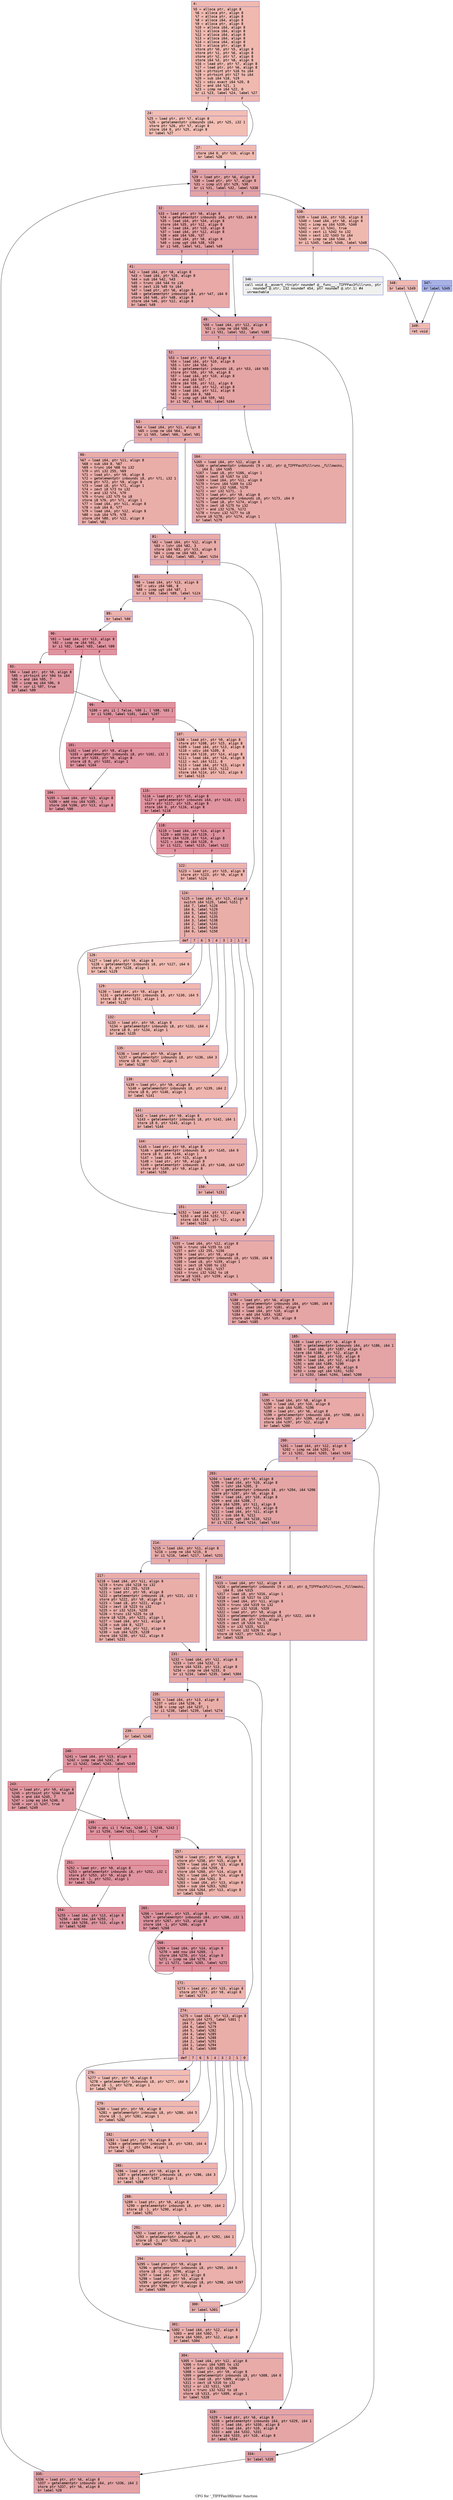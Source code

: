 digraph "CFG for '_TIFFFax3fillruns' function" {
	label="CFG for '_TIFFFax3fillruns' function";

	Node0x6000005e2350 [shape=record,color="#3d50c3ff", style=filled, fillcolor="#de614d70" fontname="Courier",label="{4:\l|  %5 = alloca ptr, align 8\l  %6 = alloca ptr, align 8\l  %7 = alloca ptr, align 8\l  %8 = alloca i64, align 8\l  %9 = alloca ptr, align 8\l  %10 = alloca i64, align 8\l  %11 = alloca i64, align 8\l  %12 = alloca i64, align 8\l  %13 = alloca i64, align 8\l  %14 = alloca i64, align 8\l  %15 = alloca ptr, align 8\l  store ptr %0, ptr %5, align 8\l  store ptr %1, ptr %6, align 8\l  store ptr %2, ptr %7, align 8\l  store i64 %3, ptr %8, align 8\l  %16 = load ptr, ptr %7, align 8\l  %17 = load ptr, ptr %6, align 8\l  %18 = ptrtoint ptr %16 to i64\l  %19 = ptrtoint ptr %17 to i64\l  %20 = sub i64 %18, %19\l  %21 = sdiv exact i64 %20, 8\l  %22 = and i64 %21, 1\l  %23 = icmp ne i64 %22, 0\l  br i1 %23, label %24, label %27\l|{<s0>T|<s1>F}}"];
	Node0x6000005e2350:s0 -> Node0x6000005e23a0[tooltip="4 -> 24\nProbability 50.00%" ];
	Node0x6000005e2350:s1 -> Node0x6000005e23f0[tooltip="4 -> 27\nProbability 50.00%" ];
	Node0x6000005e23a0 [shape=record,color="#3d50c3ff", style=filled, fillcolor="#e36c5570" fontname="Courier",label="{24:\l|  %25 = load ptr, ptr %7, align 8\l  %26 = getelementptr inbounds i64, ptr %25, i32 1\l  store ptr %26, ptr %7, align 8\l  store i64 0, ptr %25, align 8\l  br label %27\l}"];
	Node0x6000005e23a0 -> Node0x6000005e23f0[tooltip="24 -> 27\nProbability 100.00%" ];
	Node0x6000005e23f0 [shape=record,color="#3d50c3ff", style=filled, fillcolor="#de614d70" fontname="Courier",label="{27:\l|  store i64 0, ptr %10, align 8\l  br label %28\l}"];
	Node0x6000005e23f0 -> Node0x6000005e2440[tooltip="27 -> 28\nProbability 100.00%" ];
	Node0x6000005e2440 [shape=record,color="#3d50c3ff", style=filled, fillcolor="#c32e3170" fontname="Courier",label="{28:\l|  %29 = load ptr, ptr %6, align 8\l  %30 = load ptr, ptr %7, align 8\l  %31 = icmp ult ptr %29, %30\l  br i1 %31, label %32, label %338\l|{<s0>T|<s1>F}}"];
	Node0x6000005e2440:s0 -> Node0x6000005e2490[tooltip="28 -> 32\nProbability 96.88%" ];
	Node0x6000005e2440:s1 -> Node0x6000005e3890[tooltip="28 -> 338\nProbability 3.12%" ];
	Node0x6000005e2490 [shape=record,color="#3d50c3ff", style=filled, fillcolor="#c32e3170" fontname="Courier",label="{32:\l|  %33 = load ptr, ptr %6, align 8\l  %34 = getelementptr inbounds i64, ptr %33, i64 0\l  %35 = load i64, ptr %34, align 8\l  store i64 %35, ptr %12, align 8\l  %36 = load i64, ptr %10, align 8\l  %37 = load i64, ptr %12, align 8\l  %38 = add i64 %36, %37\l  %39 = load i64, ptr %8, align 8\l  %40 = icmp ugt i64 %38, %39\l  br i1 %40, label %41, label %49\l|{<s0>T|<s1>F}}"];
	Node0x6000005e2490:s0 -> Node0x6000005e24e0[tooltip="32 -> 41\nProbability 50.00%" ];
	Node0x6000005e2490:s1 -> Node0x6000005e2530[tooltip="32 -> 49\nProbability 50.00%" ];
	Node0x6000005e24e0 [shape=record,color="#3d50c3ff", style=filled, fillcolor="#ca3b3770" fontname="Courier",label="{41:\l|  %42 = load i64, ptr %8, align 8\l  %43 = load i64, ptr %10, align 8\l  %44 = sub i64 %42, %43\l  %45 = trunc i64 %44 to i16\l  %46 = zext i16 %45 to i64\l  %47 = load ptr, ptr %6, align 8\l  %48 = getelementptr inbounds i64, ptr %47, i64 0\l  store i64 %46, ptr %48, align 8\l  store i64 %46, ptr %12, align 8\l  br label %49\l}"];
	Node0x6000005e24e0 -> Node0x6000005e2530[tooltip="41 -> 49\nProbability 100.00%" ];
	Node0x6000005e2530 [shape=record,color="#3d50c3ff", style=filled, fillcolor="#c32e3170" fontname="Courier",label="{49:\l|  %50 = load i64, ptr %12, align 8\l  %51 = icmp ne i64 %50, 0\l  br i1 %51, label %52, label %185\l|{<s0>T|<s1>F}}"];
	Node0x6000005e2530:s0 -> Node0x6000005e2580[tooltip="49 -> 52\nProbability 62.50%" ];
	Node0x6000005e2530:s1 -> Node0x6000005e2e40[tooltip="49 -> 185\nProbability 37.50%" ];
	Node0x6000005e2580 [shape=record,color="#3d50c3ff", style=filled, fillcolor="#c5333470" fontname="Courier",label="{52:\l|  %53 = load ptr, ptr %5, align 8\l  %54 = load i64, ptr %10, align 8\l  %55 = lshr i64 %54, 3\l  %56 = getelementptr inbounds i8, ptr %53, i64 %55\l  store ptr %56, ptr %9, align 8\l  %57 = load i64, ptr %10, align 8\l  %58 = and i64 %57, 7\l  store i64 %58, ptr %11, align 8\l  %59 = load i64, ptr %12, align 8\l  %60 = load i64, ptr %11, align 8\l  %61 = sub i64 8, %60\l  %62 = icmp ugt i64 %59, %61\l  br i1 %62, label %63, label %164\l|{<s0>T|<s1>F}}"];
	Node0x6000005e2580:s0 -> Node0x6000005e25d0[tooltip="52 -> 63\nProbability 50.00%" ];
	Node0x6000005e2580:s1 -> Node0x6000005e2da0[tooltip="52 -> 164\nProbability 50.00%" ];
	Node0x6000005e25d0 [shape=record,color="#3d50c3ff", style=filled, fillcolor="#cc403a70" fontname="Courier",label="{63:\l|  %64 = load i64, ptr %11, align 8\l  %65 = icmp ne i64 %64, 0\l  br i1 %65, label %66, label %81\l|{<s0>T|<s1>F}}"];
	Node0x6000005e25d0:s0 -> Node0x6000005e2620[tooltip="63 -> 66\nProbability 62.50%" ];
	Node0x6000005e25d0:s1 -> Node0x6000005e2670[tooltip="63 -> 81\nProbability 37.50%" ];
	Node0x6000005e2620 [shape=record,color="#3d50c3ff", style=filled, fillcolor="#d0473d70" fontname="Courier",label="{66:\l|  %67 = load i64, ptr %11, align 8\l  %68 = sub i64 8, %67\l  %69 = trunc i64 %68 to i32\l  %70 = shl i32 255, %69\l  %71 = load ptr, ptr %9, align 8\l  %72 = getelementptr inbounds i8, ptr %71, i32 1\l  store ptr %72, ptr %9, align 8\l  %73 = load i8, ptr %71, align 1\l  %74 = zext i8 %73 to i32\l  %75 = and i32 %74, %70\l  %76 = trunc i32 %75 to i8\l  store i8 %76, ptr %71, align 1\l  %77 = load i64, ptr %11, align 8\l  %78 = sub i64 8, %77\l  %79 = load i64, ptr %12, align 8\l  %80 = sub i64 %79, %78\l  store i64 %80, ptr %12, align 8\l  br label %81\l}"];
	Node0x6000005e2620 -> Node0x6000005e2670[tooltip="66 -> 81\nProbability 100.00%" ];
	Node0x6000005e2670 [shape=record,color="#3d50c3ff", style=filled, fillcolor="#cc403a70" fontname="Courier",label="{81:\l|  %82 = load i64, ptr %12, align 8\l  %83 = lshr i64 %82, 3\l  store i64 %83, ptr %13, align 8\l  %84 = icmp ne i64 %83, 0\l  br i1 %84, label %85, label %154\l|{<s0>T|<s1>F}}"];
	Node0x6000005e2670:s0 -> Node0x6000005e26c0[tooltip="81 -> 85\nProbability 62.50%" ];
	Node0x6000005e2670:s1 -> Node0x6000005e2d50[tooltip="81 -> 154\nProbability 37.50%" ];
	Node0x6000005e26c0 [shape=record,color="#3d50c3ff", style=filled, fillcolor="#d0473d70" fontname="Courier",label="{85:\l|  %86 = load i64, ptr %13, align 8\l  %87 = udiv i64 %86, 8\l  %88 = icmp ugt i64 %87, 1\l  br i1 %88, label %89, label %124\l|{<s0>T|<s1>F}}"];
	Node0x6000005e26c0:s0 -> Node0x6000005e2710[tooltip="85 -> 89\nProbability 50.00%" ];
	Node0x6000005e26c0:s1 -> Node0x6000005e2a30[tooltip="85 -> 124\nProbability 50.00%" ];
	Node0x6000005e2710 [shape=record,color="#3d50c3ff", style=filled, fillcolor="#d6524470" fontname="Courier",label="{89:\l|  br label %90\l}"];
	Node0x6000005e2710 -> Node0x6000005e2760[tooltip="89 -> 90\nProbability 100.00%" ];
	Node0x6000005e2760 [shape=record,color="#b70d28ff", style=filled, fillcolor="#b70d2870" fontname="Courier",label="{90:\l|  %91 = load i64, ptr %13, align 8\l  %92 = icmp ne i64 %91, 0\l  br i1 %92, label %93, label %99\l|{<s0>T|<s1>F}}"];
	Node0x6000005e2760:s0 -> Node0x6000005e27b0[tooltip="90 -> 93\nProbability 62.50%" ];
	Node0x6000005e2760:s1 -> Node0x6000005e2800[tooltip="90 -> 99\nProbability 37.50%" ];
	Node0x6000005e27b0 [shape=record,color="#b70d28ff", style=filled, fillcolor="#bb1b2c70" fontname="Courier",label="{93:\l|  %94 = load ptr, ptr %9, align 8\l  %95 = ptrtoint ptr %94 to i64\l  %96 = and i64 %95, 7\l  %97 = icmp eq i64 %96, 0\l  %98 = xor i1 %97, true\l  br label %99\l}"];
	Node0x6000005e27b0 -> Node0x6000005e2800[tooltip="93 -> 99\nProbability 100.00%" ];
	Node0x6000005e2800 [shape=record,color="#b70d28ff", style=filled, fillcolor="#b70d2870" fontname="Courier",label="{99:\l|  %100 = phi i1 [ false, %90 ], [ %98, %93 ]\l  br i1 %100, label %101, label %107\l|{<s0>T|<s1>F}}"];
	Node0x6000005e2800:s0 -> Node0x6000005e2850[tooltip="99 -> 101\nProbability 96.88%" ];
	Node0x6000005e2800:s1 -> Node0x6000005e28f0[tooltip="99 -> 107\nProbability 3.12%" ];
	Node0x6000005e2850 [shape=record,color="#b70d28ff", style=filled, fillcolor="#b70d2870" fontname="Courier",label="{101:\l|  %102 = load ptr, ptr %9, align 8\l  %103 = getelementptr inbounds i8, ptr %102, i32 1\l  store ptr %103, ptr %9, align 8\l  store i8 0, ptr %102, align 1\l  br label %104\l}"];
	Node0x6000005e2850 -> Node0x6000005e28a0[tooltip="101 -> 104\nProbability 100.00%" ];
	Node0x6000005e28a0 [shape=record,color="#b70d28ff", style=filled, fillcolor="#b70d2870" fontname="Courier",label="{104:\l|  %105 = load i64, ptr %13, align 8\l  %106 = add nsw i64 %105, -1\l  store i64 %106, ptr %13, align 8\l  br label %90\l}"];
	Node0x6000005e28a0 -> Node0x6000005e2760[tooltip="104 -> 90\nProbability 100.00%" ];
	Node0x6000005e28f0 [shape=record,color="#3d50c3ff", style=filled, fillcolor="#d6524470" fontname="Courier",label="{107:\l|  %108 = load ptr, ptr %9, align 8\l  store ptr %108, ptr %15, align 8\l  %109 = load i64, ptr %13, align 8\l  %110 = udiv i64 %109, 8\l  store i64 %110, ptr %14, align 8\l  %111 = load i64, ptr %14, align 8\l  %112 = mul i64 %111, 8\l  %113 = load i64, ptr %13, align 8\l  %114 = sub i64 %113, %112\l  store i64 %114, ptr %13, align 8\l  br label %115\l}"];
	Node0x6000005e28f0 -> Node0x6000005e2940[tooltip="107 -> 115\nProbability 100.00%" ];
	Node0x6000005e2940 [shape=record,color="#b70d28ff", style=filled, fillcolor="#b70d2870" fontname="Courier",label="{115:\l|  %116 = load ptr, ptr %15, align 8\l  %117 = getelementptr inbounds i64, ptr %116, i32 1\l  store ptr %117, ptr %15, align 8\l  store i64 0, ptr %116, align 8\l  br label %118\l}"];
	Node0x6000005e2940 -> Node0x6000005e2990[tooltip="115 -> 118\nProbability 100.00%" ];
	Node0x6000005e2990 [shape=record,color="#b70d28ff", style=filled, fillcolor="#b70d2870" fontname="Courier",label="{118:\l|  %119 = load i64, ptr %14, align 8\l  %120 = add nsw i64 %119, -1\l  store i64 %120, ptr %14, align 8\l  %121 = icmp ne i64 %120, 0\l  br i1 %121, label %115, label %122\l|{<s0>T|<s1>F}}"];
	Node0x6000005e2990:s0 -> Node0x6000005e2940[tooltip="118 -> 115\nProbability 96.88%" ];
	Node0x6000005e2990:s1 -> Node0x6000005e29e0[tooltip="118 -> 122\nProbability 3.12%" ];
	Node0x6000005e29e0 [shape=record,color="#3d50c3ff", style=filled, fillcolor="#d6524470" fontname="Courier",label="{122:\l|  %123 = load ptr, ptr %15, align 8\l  store ptr %123, ptr %9, align 8\l  br label %124\l}"];
	Node0x6000005e29e0 -> Node0x6000005e2a30[tooltip="122 -> 124\nProbability 100.00%" ];
	Node0x6000005e2a30 [shape=record,color="#3d50c3ff", style=filled, fillcolor="#d0473d70" fontname="Courier",label="{124:\l|  %125 = load i64, ptr %13, align 8\l  switch i64 %125, label %151 [\l    i64 7, label %126\l    i64 6, label %129\l    i64 5, label %132\l    i64 4, label %135\l    i64 3, label %138\l    i64 2, label %141\l    i64 1, label %144\l    i64 0, label %150\l  ]\l|{<s0>def|<s1>7|<s2>6|<s3>5|<s4>4|<s5>3|<s6>2|<s7>1|<s8>0}}"];
	Node0x6000005e2a30:s0 -> Node0x6000005e2d00[tooltip="124 -> 151\nProbability 11.11%" ];
	Node0x6000005e2a30:s1 -> Node0x6000005e2a80[tooltip="124 -> 126\nProbability 11.11%" ];
	Node0x6000005e2a30:s2 -> Node0x6000005e2ad0[tooltip="124 -> 129\nProbability 11.11%" ];
	Node0x6000005e2a30:s3 -> Node0x6000005e2b20[tooltip="124 -> 132\nProbability 11.11%" ];
	Node0x6000005e2a30:s4 -> Node0x6000005e2b70[tooltip="124 -> 135\nProbability 11.11%" ];
	Node0x6000005e2a30:s5 -> Node0x6000005e2bc0[tooltip="124 -> 138\nProbability 11.11%" ];
	Node0x6000005e2a30:s6 -> Node0x6000005e2c10[tooltip="124 -> 141\nProbability 11.11%" ];
	Node0x6000005e2a30:s7 -> Node0x6000005e2c60[tooltip="124 -> 144\nProbability 11.11%" ];
	Node0x6000005e2a30:s8 -> Node0x6000005e2cb0[tooltip="124 -> 150\nProbability 11.11%" ];
	Node0x6000005e2a80 [shape=record,color="#3d50c3ff", style=filled, fillcolor="#e1675170" fontname="Courier",label="{126:\l|  %127 = load ptr, ptr %9, align 8\l  %128 = getelementptr inbounds i8, ptr %127, i64 6\l  store i8 0, ptr %128, align 1\l  br label %129\l}"];
	Node0x6000005e2a80 -> Node0x6000005e2ad0[tooltip="126 -> 129\nProbability 100.00%" ];
	Node0x6000005e2ad0 [shape=record,color="#3d50c3ff", style=filled, fillcolor="#dc5d4a70" fontname="Courier",label="{129:\l|  %130 = load ptr, ptr %9, align 8\l  %131 = getelementptr inbounds i8, ptr %130, i64 5\l  store i8 0, ptr %131, align 1\l  br label %132\l}"];
	Node0x6000005e2ad0 -> Node0x6000005e2b20[tooltip="129 -> 132\nProbability 100.00%" ];
	Node0x6000005e2b20 [shape=record,color="#3d50c3ff", style=filled, fillcolor="#d8564670" fontname="Courier",label="{132:\l|  %133 = load ptr, ptr %9, align 8\l  %134 = getelementptr inbounds i8, ptr %133, i64 4\l  store i8 0, ptr %134, align 1\l  br label %135\l}"];
	Node0x6000005e2b20 -> Node0x6000005e2b70[tooltip="132 -> 135\nProbability 100.00%" ];
	Node0x6000005e2b70 [shape=record,color="#3d50c3ff", style=filled, fillcolor="#d6524470" fontname="Courier",label="{135:\l|  %136 = load ptr, ptr %9, align 8\l  %137 = getelementptr inbounds i8, ptr %136, i64 3\l  store i8 0, ptr %137, align 1\l  br label %138\l}"];
	Node0x6000005e2b70 -> Node0x6000005e2bc0[tooltip="135 -> 138\nProbability 100.00%" ];
	Node0x6000005e2bc0 [shape=record,color="#3d50c3ff", style=filled, fillcolor="#d6524470" fontname="Courier",label="{138:\l|  %139 = load ptr, ptr %9, align 8\l  %140 = getelementptr inbounds i8, ptr %139, i64 2\l  store i8 0, ptr %140, align 1\l  br label %141\l}"];
	Node0x6000005e2bc0 -> Node0x6000005e2c10[tooltip="138 -> 141\nProbability 100.00%" ];
	Node0x6000005e2c10 [shape=record,color="#3d50c3ff", style=filled, fillcolor="#d24b4070" fontname="Courier",label="{141:\l|  %142 = load ptr, ptr %9, align 8\l  %143 = getelementptr inbounds i8, ptr %142, i64 1\l  store i8 0, ptr %143, align 1\l  br label %144\l}"];
	Node0x6000005e2c10 -> Node0x6000005e2c60[tooltip="141 -> 144\nProbability 100.00%" ];
	Node0x6000005e2c60 [shape=record,color="#3d50c3ff", style=filled, fillcolor="#d24b4070" fontname="Courier",label="{144:\l|  %145 = load ptr, ptr %9, align 8\l  %146 = getelementptr inbounds i8, ptr %145, i64 0\l  store i8 0, ptr %146, align 1\l  %147 = load i64, ptr %13, align 8\l  %148 = load ptr, ptr %9, align 8\l  %149 = getelementptr inbounds i8, ptr %148, i64 %147\l  store ptr %149, ptr %9, align 8\l  br label %150\l}"];
	Node0x6000005e2c60 -> Node0x6000005e2cb0[tooltip="144 -> 150\nProbability 100.00%" ];
	Node0x6000005e2cb0 [shape=record,color="#3d50c3ff", style=filled, fillcolor="#d24b4070" fontname="Courier",label="{150:\l|  br label %151\l}"];
	Node0x6000005e2cb0 -> Node0x6000005e2d00[tooltip="150 -> 151\nProbability 100.00%" ];
	Node0x6000005e2d00 [shape=record,color="#3d50c3ff", style=filled, fillcolor="#d0473d70" fontname="Courier",label="{151:\l|  %152 = load i64, ptr %12, align 8\l  %153 = and i64 %152, 7\l  store i64 %153, ptr %12, align 8\l  br label %154\l}"];
	Node0x6000005e2d00 -> Node0x6000005e2d50[tooltip="151 -> 154\nProbability 100.00%" ];
	Node0x6000005e2d50 [shape=record,color="#3d50c3ff", style=filled, fillcolor="#cc403a70" fontname="Courier",label="{154:\l|  %155 = load i64, ptr %12, align 8\l  %156 = trunc i64 %155 to i32\l  %157 = ashr i32 255, %156\l  %158 = load ptr, ptr %9, align 8\l  %159 = getelementptr inbounds i8, ptr %158, i64 0\l  %160 = load i8, ptr %159, align 1\l  %161 = zext i8 %160 to i32\l  %162 = and i32 %161, %157\l  %163 = trunc i32 %162 to i8\l  store i8 %163, ptr %159, align 1\l  br label %179\l}"];
	Node0x6000005e2d50 -> Node0x6000005e2df0[tooltip="154 -> 179\nProbability 100.00%" ];
	Node0x6000005e2da0 [shape=record,color="#3d50c3ff", style=filled, fillcolor="#cc403a70" fontname="Courier",label="{164:\l|  %165 = load i64, ptr %12, align 8\l  %166 = getelementptr inbounds [9 x i8], ptr @_TIFFFax3fillruns._fillmasks,\l... i64 0, i64 %165\l  %167 = load i8, ptr %166, align 1\l  %168 = zext i8 %167 to i32\l  %169 = load i64, ptr %11, align 8\l  %170 = trunc i64 %169 to i32\l  %171 = ashr i32 %168, %170\l  %172 = xor i32 %171, -1\l  %173 = load ptr, ptr %9, align 8\l  %174 = getelementptr inbounds i8, ptr %173, i64 0\l  %175 = load i8, ptr %174, align 1\l  %176 = zext i8 %175 to i32\l  %177 = and i32 %176, %172\l  %178 = trunc i32 %177 to i8\l  store i8 %178, ptr %174, align 1\l  br label %179\l}"];
	Node0x6000005e2da0 -> Node0x6000005e2df0[tooltip="164 -> 179\nProbability 100.00%" ];
	Node0x6000005e2df0 [shape=record,color="#3d50c3ff", style=filled, fillcolor="#c5333470" fontname="Courier",label="{179:\l|  %180 = load ptr, ptr %6, align 8\l  %181 = getelementptr inbounds i64, ptr %180, i64 0\l  %182 = load i64, ptr %181, align 8\l  %183 = load i64, ptr %10, align 8\l  %184 = add i64 %183, %182\l  store i64 %184, ptr %10, align 8\l  br label %185\l}"];
	Node0x6000005e2df0 -> Node0x6000005e2e40[tooltip="179 -> 185\nProbability 100.00%" ];
	Node0x6000005e2e40 [shape=record,color="#3d50c3ff", style=filled, fillcolor="#c32e3170" fontname="Courier",label="{185:\l|  %186 = load ptr, ptr %6, align 8\l  %187 = getelementptr inbounds i64, ptr %186, i64 1\l  %188 = load i64, ptr %187, align 8\l  store i64 %188, ptr %12, align 8\l  %189 = load i64, ptr %10, align 8\l  %190 = load i64, ptr %12, align 8\l  %191 = add i64 %189, %190\l  %192 = load i64, ptr %8, align 8\l  %193 = icmp ugt i64 %191, %192\l  br i1 %193, label %194, label %200\l|{<s0>T|<s1>F}}"];
	Node0x6000005e2e40:s0 -> Node0x6000005e2e90[tooltip="185 -> 194\nProbability 50.00%" ];
	Node0x6000005e2e40:s1 -> Node0x6000005e2ee0[tooltip="185 -> 200\nProbability 50.00%" ];
	Node0x6000005e2e90 [shape=record,color="#3d50c3ff", style=filled, fillcolor="#ca3b3770" fontname="Courier",label="{194:\l|  %195 = load i64, ptr %8, align 8\l  %196 = load i64, ptr %10, align 8\l  %197 = sub i64 %195, %196\l  %198 = load ptr, ptr %6, align 8\l  %199 = getelementptr inbounds i64, ptr %198, i64 1\l  store i64 %197, ptr %199, align 8\l  store i64 %197, ptr %12, align 8\l  br label %200\l}"];
	Node0x6000005e2e90 -> Node0x6000005e2ee0[tooltip="194 -> 200\nProbability 100.00%" ];
	Node0x6000005e2ee0 [shape=record,color="#3d50c3ff", style=filled, fillcolor="#c32e3170" fontname="Courier",label="{200:\l|  %201 = load i64, ptr %12, align 8\l  %202 = icmp ne i64 %201, 0\l  br i1 %202, label %203, label %334\l|{<s0>T|<s1>F}}"];
	Node0x6000005e2ee0:s0 -> Node0x6000005e2f30[tooltip="200 -> 203\nProbability 62.50%" ];
	Node0x6000005e2ee0:s1 -> Node0x6000005e37f0[tooltip="200 -> 334\nProbability 37.50%" ];
	Node0x6000005e2f30 [shape=record,color="#3d50c3ff", style=filled, fillcolor="#c5333470" fontname="Courier",label="{203:\l|  %204 = load ptr, ptr %5, align 8\l  %205 = load i64, ptr %10, align 8\l  %206 = lshr i64 %205, 3\l  %207 = getelementptr inbounds i8, ptr %204, i64 %206\l  store ptr %207, ptr %9, align 8\l  %208 = load i64, ptr %10, align 8\l  %209 = and i64 %208, 7\l  store i64 %209, ptr %11, align 8\l  %210 = load i64, ptr %12, align 8\l  %211 = load i64, ptr %11, align 8\l  %212 = sub i64 8, %211\l  %213 = icmp ugt i64 %210, %212\l  br i1 %213, label %214, label %314\l|{<s0>T|<s1>F}}"];
	Node0x6000005e2f30:s0 -> Node0x6000005e2f80[tooltip="203 -> 214\nProbability 50.00%" ];
	Node0x6000005e2f30:s1 -> Node0x6000005e3750[tooltip="203 -> 314\nProbability 50.00%" ];
	Node0x6000005e2f80 [shape=record,color="#3d50c3ff", style=filled, fillcolor="#cc403a70" fontname="Courier",label="{214:\l|  %215 = load i64, ptr %11, align 8\l  %216 = icmp ne i64 %215, 0\l  br i1 %216, label %217, label %231\l|{<s0>T|<s1>F}}"];
	Node0x6000005e2f80:s0 -> Node0x6000005e2fd0[tooltip="214 -> 217\nProbability 62.50%" ];
	Node0x6000005e2f80:s1 -> Node0x6000005e3020[tooltip="214 -> 231\nProbability 37.50%" ];
	Node0x6000005e2fd0 [shape=record,color="#3d50c3ff", style=filled, fillcolor="#d0473d70" fontname="Courier",label="{217:\l|  %218 = load i64, ptr %11, align 8\l  %219 = trunc i64 %218 to i32\l  %220 = ashr i32 255, %219\l  %221 = load ptr, ptr %9, align 8\l  %222 = getelementptr inbounds i8, ptr %221, i32 1\l  store ptr %222, ptr %9, align 8\l  %223 = load i8, ptr %221, align 1\l  %224 = zext i8 %223 to i32\l  %225 = or i32 %224, %220\l  %226 = trunc i32 %225 to i8\l  store i8 %226, ptr %221, align 1\l  %227 = load i64, ptr %11, align 8\l  %228 = sub i64 8, %227\l  %229 = load i64, ptr %12, align 8\l  %230 = sub i64 %229, %228\l  store i64 %230, ptr %12, align 8\l  br label %231\l}"];
	Node0x6000005e2fd0 -> Node0x6000005e3020[tooltip="217 -> 231\nProbability 100.00%" ];
	Node0x6000005e3020 [shape=record,color="#3d50c3ff", style=filled, fillcolor="#cc403a70" fontname="Courier",label="{231:\l|  %232 = load i64, ptr %12, align 8\l  %233 = lshr i64 %232, 3\l  store i64 %233, ptr %13, align 8\l  %234 = icmp ne i64 %233, 0\l  br i1 %234, label %235, label %304\l|{<s0>T|<s1>F}}"];
	Node0x6000005e3020:s0 -> Node0x6000005e3070[tooltip="231 -> 235\nProbability 62.50%" ];
	Node0x6000005e3020:s1 -> Node0x6000005e3700[tooltip="231 -> 304\nProbability 37.50%" ];
	Node0x6000005e3070 [shape=record,color="#3d50c3ff", style=filled, fillcolor="#d0473d70" fontname="Courier",label="{235:\l|  %236 = load i64, ptr %13, align 8\l  %237 = udiv i64 %236, 8\l  %238 = icmp ugt i64 %237, 1\l  br i1 %238, label %239, label %274\l|{<s0>T|<s1>F}}"];
	Node0x6000005e3070:s0 -> Node0x6000005e30c0[tooltip="235 -> 239\nProbability 50.00%" ];
	Node0x6000005e3070:s1 -> Node0x6000005e33e0[tooltip="235 -> 274\nProbability 50.00%" ];
	Node0x6000005e30c0 [shape=record,color="#3d50c3ff", style=filled, fillcolor="#d6524470" fontname="Courier",label="{239:\l|  br label %240\l}"];
	Node0x6000005e30c0 -> Node0x6000005e3110[tooltip="239 -> 240\nProbability 100.00%" ];
	Node0x6000005e3110 [shape=record,color="#b70d28ff", style=filled, fillcolor="#b70d2870" fontname="Courier",label="{240:\l|  %241 = load i64, ptr %13, align 8\l  %242 = icmp ne i64 %241, 0\l  br i1 %242, label %243, label %249\l|{<s0>T|<s1>F}}"];
	Node0x6000005e3110:s0 -> Node0x6000005e3160[tooltip="240 -> 243\nProbability 62.50%" ];
	Node0x6000005e3110:s1 -> Node0x6000005e31b0[tooltip="240 -> 249\nProbability 37.50%" ];
	Node0x6000005e3160 [shape=record,color="#b70d28ff", style=filled, fillcolor="#bb1b2c70" fontname="Courier",label="{243:\l|  %244 = load ptr, ptr %9, align 8\l  %245 = ptrtoint ptr %244 to i64\l  %246 = and i64 %245, 7\l  %247 = icmp eq i64 %246, 0\l  %248 = xor i1 %247, true\l  br label %249\l}"];
	Node0x6000005e3160 -> Node0x6000005e31b0[tooltip="243 -> 249\nProbability 100.00%" ];
	Node0x6000005e31b0 [shape=record,color="#b70d28ff", style=filled, fillcolor="#b70d2870" fontname="Courier",label="{249:\l|  %250 = phi i1 [ false, %240 ], [ %248, %243 ]\l  br i1 %250, label %251, label %257\l|{<s0>T|<s1>F}}"];
	Node0x6000005e31b0:s0 -> Node0x6000005e3200[tooltip="249 -> 251\nProbability 96.88%" ];
	Node0x6000005e31b0:s1 -> Node0x6000005e32a0[tooltip="249 -> 257\nProbability 3.12%" ];
	Node0x6000005e3200 [shape=record,color="#b70d28ff", style=filled, fillcolor="#b70d2870" fontname="Courier",label="{251:\l|  %252 = load ptr, ptr %9, align 8\l  %253 = getelementptr inbounds i8, ptr %252, i32 1\l  store ptr %253, ptr %9, align 8\l  store i8 -1, ptr %252, align 1\l  br label %254\l}"];
	Node0x6000005e3200 -> Node0x6000005e3250[tooltip="251 -> 254\nProbability 100.00%" ];
	Node0x6000005e3250 [shape=record,color="#b70d28ff", style=filled, fillcolor="#b70d2870" fontname="Courier",label="{254:\l|  %255 = load i64, ptr %13, align 8\l  %256 = add nsw i64 %255, -1\l  store i64 %256, ptr %13, align 8\l  br label %240\l}"];
	Node0x6000005e3250 -> Node0x6000005e3110[tooltip="254 -> 240\nProbability 100.00%" ];
	Node0x6000005e32a0 [shape=record,color="#3d50c3ff", style=filled, fillcolor="#d6524470" fontname="Courier",label="{257:\l|  %258 = load ptr, ptr %9, align 8\l  store ptr %258, ptr %15, align 8\l  %259 = load i64, ptr %13, align 8\l  %260 = udiv i64 %259, 8\l  store i64 %260, ptr %14, align 8\l  %261 = load i64, ptr %14, align 8\l  %262 = mul i64 %261, 8\l  %263 = load i64, ptr %13, align 8\l  %264 = sub i64 %263, %262\l  store i64 %264, ptr %13, align 8\l  br label %265\l}"];
	Node0x6000005e32a0 -> Node0x6000005e32f0[tooltip="257 -> 265\nProbability 100.00%" ];
	Node0x6000005e32f0 [shape=record,color="#b70d28ff", style=filled, fillcolor="#b70d2870" fontname="Courier",label="{265:\l|  %266 = load ptr, ptr %15, align 8\l  %267 = getelementptr inbounds i64, ptr %266, i32 1\l  store ptr %267, ptr %15, align 8\l  store i64 -1, ptr %266, align 8\l  br label %268\l}"];
	Node0x6000005e32f0 -> Node0x6000005e3340[tooltip="265 -> 268\nProbability 100.00%" ];
	Node0x6000005e3340 [shape=record,color="#b70d28ff", style=filled, fillcolor="#b70d2870" fontname="Courier",label="{268:\l|  %269 = load i64, ptr %14, align 8\l  %270 = add nsw i64 %269, -1\l  store i64 %270, ptr %14, align 8\l  %271 = icmp ne i64 %270, 0\l  br i1 %271, label %265, label %272\l|{<s0>T|<s1>F}}"];
	Node0x6000005e3340:s0 -> Node0x6000005e32f0[tooltip="268 -> 265\nProbability 96.88%" ];
	Node0x6000005e3340:s1 -> Node0x6000005e3390[tooltip="268 -> 272\nProbability 3.12%" ];
	Node0x6000005e3390 [shape=record,color="#3d50c3ff", style=filled, fillcolor="#d6524470" fontname="Courier",label="{272:\l|  %273 = load ptr, ptr %15, align 8\l  store ptr %273, ptr %9, align 8\l  br label %274\l}"];
	Node0x6000005e3390 -> Node0x6000005e33e0[tooltip="272 -> 274\nProbability 100.00%" ];
	Node0x6000005e33e0 [shape=record,color="#3d50c3ff", style=filled, fillcolor="#d0473d70" fontname="Courier",label="{274:\l|  %275 = load i64, ptr %13, align 8\l  switch i64 %275, label %301 [\l    i64 7, label %276\l    i64 6, label %279\l    i64 5, label %282\l    i64 4, label %285\l    i64 3, label %288\l    i64 2, label %291\l    i64 1, label %294\l    i64 0, label %300\l  ]\l|{<s0>def|<s1>7|<s2>6|<s3>5|<s4>4|<s5>3|<s6>2|<s7>1|<s8>0}}"];
	Node0x6000005e33e0:s0 -> Node0x6000005e36b0[tooltip="274 -> 301\nProbability 11.11%" ];
	Node0x6000005e33e0:s1 -> Node0x6000005e3430[tooltip="274 -> 276\nProbability 11.11%" ];
	Node0x6000005e33e0:s2 -> Node0x6000005e3480[tooltip="274 -> 279\nProbability 11.11%" ];
	Node0x6000005e33e0:s3 -> Node0x6000005e34d0[tooltip="274 -> 282\nProbability 11.11%" ];
	Node0x6000005e33e0:s4 -> Node0x6000005e3520[tooltip="274 -> 285\nProbability 11.11%" ];
	Node0x6000005e33e0:s5 -> Node0x6000005e3570[tooltip="274 -> 288\nProbability 11.11%" ];
	Node0x6000005e33e0:s6 -> Node0x6000005e35c0[tooltip="274 -> 291\nProbability 11.11%" ];
	Node0x6000005e33e0:s7 -> Node0x6000005e3610[tooltip="274 -> 294\nProbability 11.11%" ];
	Node0x6000005e33e0:s8 -> Node0x6000005e3660[tooltip="274 -> 300\nProbability 11.11%" ];
	Node0x6000005e3430 [shape=record,color="#3d50c3ff", style=filled, fillcolor="#e1675170" fontname="Courier",label="{276:\l|  %277 = load ptr, ptr %9, align 8\l  %278 = getelementptr inbounds i8, ptr %277, i64 6\l  store i8 -1, ptr %278, align 1\l  br label %279\l}"];
	Node0x6000005e3430 -> Node0x6000005e3480[tooltip="276 -> 279\nProbability 100.00%" ];
	Node0x6000005e3480 [shape=record,color="#3d50c3ff", style=filled, fillcolor="#dc5d4a70" fontname="Courier",label="{279:\l|  %280 = load ptr, ptr %9, align 8\l  %281 = getelementptr inbounds i8, ptr %280, i64 5\l  store i8 -1, ptr %281, align 1\l  br label %282\l}"];
	Node0x6000005e3480 -> Node0x6000005e34d0[tooltip="279 -> 282\nProbability 100.00%" ];
	Node0x6000005e34d0 [shape=record,color="#3d50c3ff", style=filled, fillcolor="#d8564670" fontname="Courier",label="{282:\l|  %283 = load ptr, ptr %9, align 8\l  %284 = getelementptr inbounds i8, ptr %283, i64 4\l  store i8 -1, ptr %284, align 1\l  br label %285\l}"];
	Node0x6000005e34d0 -> Node0x6000005e3520[tooltip="282 -> 285\nProbability 100.00%" ];
	Node0x6000005e3520 [shape=record,color="#3d50c3ff", style=filled, fillcolor="#d6524470" fontname="Courier",label="{285:\l|  %286 = load ptr, ptr %9, align 8\l  %287 = getelementptr inbounds i8, ptr %286, i64 3\l  store i8 -1, ptr %287, align 1\l  br label %288\l}"];
	Node0x6000005e3520 -> Node0x6000005e3570[tooltip="285 -> 288\nProbability 100.00%" ];
	Node0x6000005e3570 [shape=record,color="#3d50c3ff", style=filled, fillcolor="#d6524470" fontname="Courier",label="{288:\l|  %289 = load ptr, ptr %9, align 8\l  %290 = getelementptr inbounds i8, ptr %289, i64 2\l  store i8 -1, ptr %290, align 1\l  br label %291\l}"];
	Node0x6000005e3570 -> Node0x6000005e35c0[tooltip="288 -> 291\nProbability 100.00%" ];
	Node0x6000005e35c0 [shape=record,color="#3d50c3ff", style=filled, fillcolor="#d24b4070" fontname="Courier",label="{291:\l|  %292 = load ptr, ptr %9, align 8\l  %293 = getelementptr inbounds i8, ptr %292, i64 1\l  store i8 -1, ptr %293, align 1\l  br label %294\l}"];
	Node0x6000005e35c0 -> Node0x6000005e3610[tooltip="291 -> 294\nProbability 100.00%" ];
	Node0x6000005e3610 [shape=record,color="#3d50c3ff", style=filled, fillcolor="#d24b4070" fontname="Courier",label="{294:\l|  %295 = load ptr, ptr %9, align 8\l  %296 = getelementptr inbounds i8, ptr %295, i64 0\l  store i8 -1, ptr %296, align 1\l  %297 = load i64, ptr %13, align 8\l  %298 = load ptr, ptr %9, align 8\l  %299 = getelementptr inbounds i8, ptr %298, i64 %297\l  store ptr %299, ptr %9, align 8\l  br label %300\l}"];
	Node0x6000005e3610 -> Node0x6000005e3660[tooltip="294 -> 300\nProbability 100.00%" ];
	Node0x6000005e3660 [shape=record,color="#3d50c3ff", style=filled, fillcolor="#d24b4070" fontname="Courier",label="{300:\l|  br label %301\l}"];
	Node0x6000005e3660 -> Node0x6000005e36b0[tooltip="300 -> 301\nProbability 100.00%" ];
	Node0x6000005e36b0 [shape=record,color="#3d50c3ff", style=filled, fillcolor="#d0473d70" fontname="Courier",label="{301:\l|  %302 = load i64, ptr %12, align 8\l  %303 = and i64 %302, 7\l  store i64 %303, ptr %12, align 8\l  br label %304\l}"];
	Node0x6000005e36b0 -> Node0x6000005e3700[tooltip="301 -> 304\nProbability 100.00%" ];
	Node0x6000005e3700 [shape=record,color="#3d50c3ff", style=filled, fillcolor="#cc403a70" fontname="Courier",label="{304:\l|  %305 = load i64, ptr %12, align 8\l  %306 = trunc i64 %305 to i32\l  %307 = ashr i32 65280, %306\l  %308 = load ptr, ptr %9, align 8\l  %309 = getelementptr inbounds i8, ptr %308, i64 0\l  %310 = load i8, ptr %309, align 1\l  %311 = zext i8 %310 to i32\l  %312 = or i32 %311, %307\l  %313 = trunc i32 %312 to i8\l  store i8 %313, ptr %309, align 1\l  br label %328\l}"];
	Node0x6000005e3700 -> Node0x6000005e37a0[tooltip="304 -> 328\nProbability 100.00%" ];
	Node0x6000005e3750 [shape=record,color="#3d50c3ff", style=filled, fillcolor="#cc403a70" fontname="Courier",label="{314:\l|  %315 = load i64, ptr %12, align 8\l  %316 = getelementptr inbounds [9 x i8], ptr @_TIFFFax3fillruns._fillmasks,\l... i64 0, i64 %315\l  %317 = load i8, ptr %316, align 1\l  %318 = zext i8 %317 to i32\l  %319 = load i64, ptr %11, align 8\l  %320 = trunc i64 %319 to i32\l  %321 = ashr i32 %318, %320\l  %322 = load ptr, ptr %9, align 8\l  %323 = getelementptr inbounds i8, ptr %322, i64 0\l  %324 = load i8, ptr %323, align 1\l  %325 = zext i8 %324 to i32\l  %326 = or i32 %325, %321\l  %327 = trunc i32 %326 to i8\l  store i8 %327, ptr %323, align 1\l  br label %328\l}"];
	Node0x6000005e3750 -> Node0x6000005e37a0[tooltip="314 -> 328\nProbability 100.00%" ];
	Node0x6000005e37a0 [shape=record,color="#3d50c3ff", style=filled, fillcolor="#c5333470" fontname="Courier",label="{328:\l|  %329 = load ptr, ptr %6, align 8\l  %330 = getelementptr inbounds i64, ptr %329, i64 1\l  %331 = load i64, ptr %330, align 8\l  %332 = load i64, ptr %10, align 8\l  %333 = add i64 %332, %331\l  store i64 %333, ptr %10, align 8\l  br label %334\l}"];
	Node0x6000005e37a0 -> Node0x6000005e37f0[tooltip="328 -> 334\nProbability 100.00%" ];
	Node0x6000005e37f0 [shape=record,color="#3d50c3ff", style=filled, fillcolor="#c32e3170" fontname="Courier",label="{334:\l|  br label %335\l}"];
	Node0x6000005e37f0 -> Node0x6000005e3840[tooltip="334 -> 335\nProbability 100.00%" ];
	Node0x6000005e3840 [shape=record,color="#3d50c3ff", style=filled, fillcolor="#c32e3170" fontname="Courier",label="{335:\l|  %336 = load ptr, ptr %6, align 8\l  %337 = getelementptr inbounds i64, ptr %336, i64 2\l  store ptr %337, ptr %6, align 8\l  br label %28\l}"];
	Node0x6000005e3840 -> Node0x6000005e2440[tooltip="335 -> 28\nProbability 100.00%" ];
	Node0x6000005e3890 [shape=record,color="#3d50c3ff", style=filled, fillcolor="#de614d70" fontname="Courier",label="{338:\l|  %339 = load i64, ptr %10, align 8\l  %340 = load i64, ptr %8, align 8\l  %341 = icmp eq i64 %339, %340\l  %342 = xor i1 %341, true\l  %343 = zext i1 %342 to i32\l  %344 = sext i32 %343 to i64\l  %345 = icmp ne i64 %344, 0\l  br i1 %345, label %346, label %348\l|{<s0>T|<s1>F}}"];
	Node0x6000005e3890:s0 -> Node0x6000005e38e0[tooltip="338 -> 346\nProbability 0.00%" ];
	Node0x6000005e3890:s1 -> Node0x6000005e3980[tooltip="338 -> 348\nProbability 100.00%" ];
	Node0x6000005e38e0 [shape=record,color="#3d50c3ff", style=filled, fillcolor="#dedcdb70" fontname="Courier",label="{346:\l|  call void @__assert_rtn(ptr noundef @__func__._TIFFFax3fillruns, ptr\l... noundef @.str, i32 noundef 454, ptr noundef @.str.1) #4\l  unreachable\l}"];
	Node0x6000005e3930 [shape=record,color="#3d50c3ff", style=filled, fillcolor="#3d50c370" fontname="Courier",label="{347:\l|  br label %349\l}"];
	Node0x6000005e3930 -> Node0x6000005e39d0[tooltip="347 -> 349\nProbability 100.00%" ];
	Node0x6000005e3980 [shape=record,color="#3d50c3ff", style=filled, fillcolor="#de614d70" fontname="Courier",label="{348:\l|  br label %349\l}"];
	Node0x6000005e3980 -> Node0x6000005e39d0[tooltip="348 -> 349\nProbability 100.00%" ];
	Node0x6000005e39d0 [shape=record,color="#3d50c3ff", style=filled, fillcolor="#de614d70" fontname="Courier",label="{349:\l|  ret void\l}"];
}
